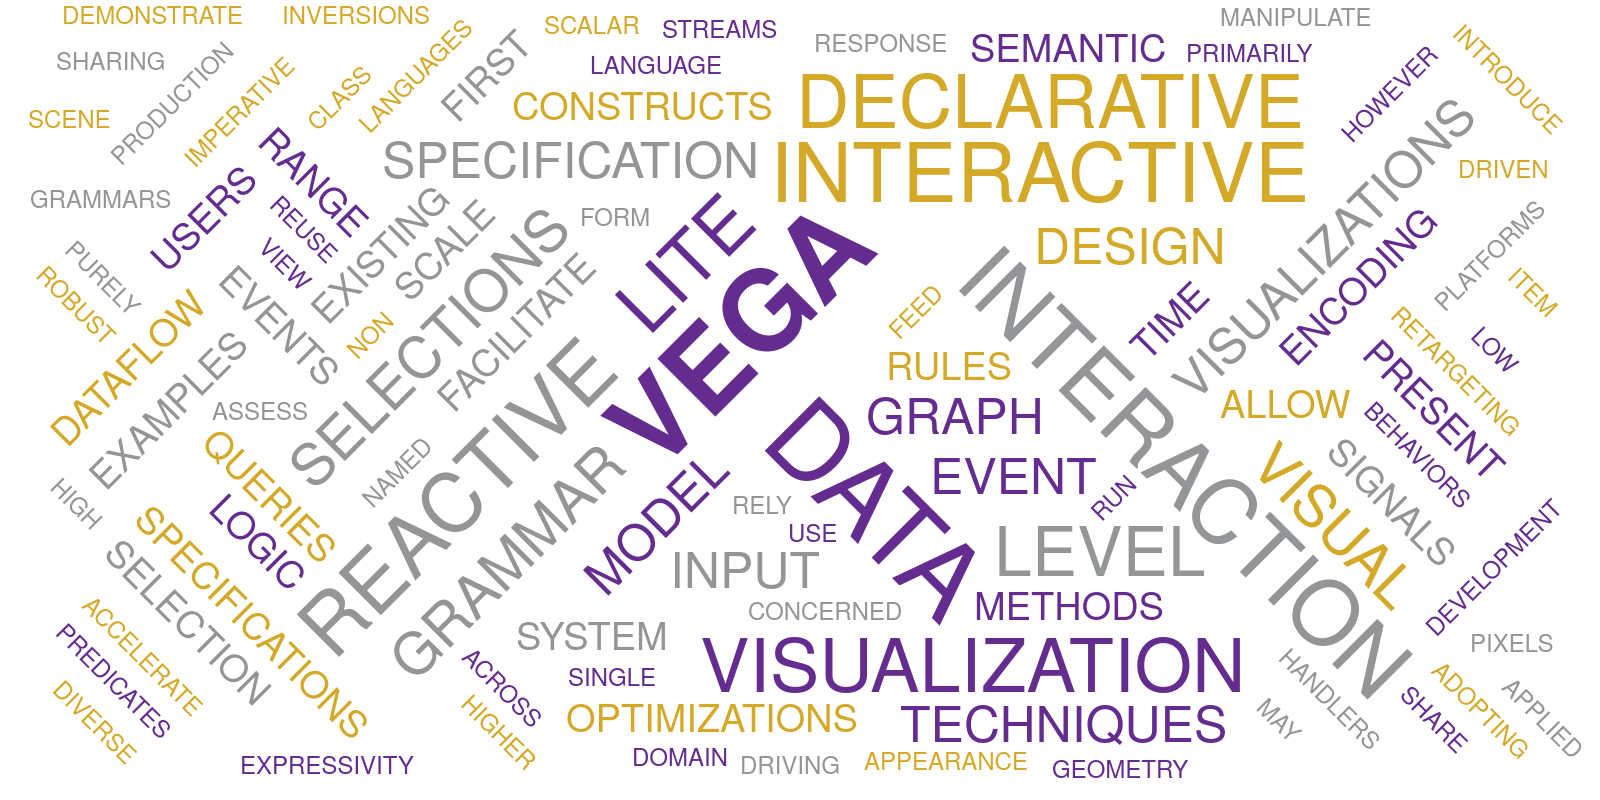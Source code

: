 {
  "$schema": "https://vega.github.io/schema/vega/v3.0.json",
  "name": "wordcloud",
  "width": 800,
  "height": 400,
  "padding": 0,

  "data": [
    {
      "name": "table",
      "values": [
        "Declarative visualization grammars can accelerate development, facilitate retargeting across platforms, and allow language-level optimizations. However, existing declarative visualization languages are primarily concerned with visual encoding, and rely on imperative event handlers for interactive behaviors. In response, we introduce a model of declarative interaction design for data visualizations. Adopting methods from reactive programming, we model low-level events as composable data streams from which we form higher-level semantic signals. Signals feed predicates and scale inversions, which allow us to generalize interactive selections at the level of item geometry (pixels) into interactive queries over the data domain. Production rules then use these queries to manipulate the visualization’s appearance. To facilitate reuse and sharing, these constructs can be encapsulated as named interactors: standalone, purely declarative specifications of interaction techniques. We assess our model’s feasibility and expressivity by instantiating it with extensions to the Vega visualization grammar. Through a diverse range of examples, we demonstrate coverage over an established taxonomy of visualization interaction techniques.",
        "We present Reactive Vega, a system architecture that provides the first robust and comprehensive treatment of declarative visual and interaction design for data visualization. Starting from a single declarative specification, Reactive Vega constructs a dataflow graph in which input data, scene graph elements, and interaction events are all treated as first-class streaming data sources. To support expressive interactive visualizations that may involve time-varying scalar, relational, or hierarchical data, Reactive Vega’s dataflow graph can dynamically re-write itself at runtime by extending or pruning branches in a data-driven fashion. We discuss both compile- and run-time optimizations applied within Reactive Vega, and share the results of benchmark studies that indicate superior interactive performance to both D3 and the original, non-reactive Vega system.",
        "We present Vega-Lite, a high-level grammar that enables rapid specification of interactive data visualizations. Vega-Lite combines a traditional grammar of graphics, providing visual encoding rules and a composition algebra for layered and multi-view displays, with a novel grammar of interaction. Users specify interactive semantics by composing selections. In Vega-Lite, a selection is an abstraction that defines input event processing, points of interest, and a predicate function for inclusion testing. Selections parameterize visual encodings by serving as input data, defining scale extents, or by driving conditional logic. The Vega-Lite compiler automatically synthesizes requisite data flow and event handling logic, which users can override for further customization. In contrast to existing reactive specifications, Vega-Lite selections decompose an interaction design into concise, enumerable semantic units. We evaluate Vega-Lite through a range of examples, demonstrating succinct specification of both customized interaction methods and common techniques such as panning, zooming, and linked selection."
      ],
      "transform": [
        {
          "type": "countpattern",
          "field": "data",
          "case": "upper",
          "pattern": "[\\w']{3,}",
          "stopwords": "(i|me|my|myself|we|us|our|ours|ourselves|you|your|yours|yourself|yourselves|he|him|his|himself|she|her|hers|herself|it|its|itself|they|them|their|theirs|themselves|what|which|who|whom|whose|this|that|these|those|am|is|are|was|were|be|been|being|have|has|had|having|do|does|did|doing|will|would|should|can|could|ought|i'm|you're|he's|she's|it's|we're|they're|i've|you've|we've|they've|i'd|you'd|he'd|she'd|we'd|they'd|i'll|you'll|he'll|she'll|we'll|they'll|isn't|aren't|wasn't|weren't|hasn't|haven't|hadn't|doesn't|don't|didn't|won't|wouldn't|shan't|shouldn't|can't|cannot|couldn't|mustn't|let's|that's|who's|what's|here's|there's|when's|where's|why's|how's|a|an|the|and|but|if|or|because|as|until|while|of|at|by|for|with|about|against|between|into|through|during|before|after|above|below|to|from|up|upon|down|in|out|on|off|over|under|again|further|then|once|here|there|when|where|why|how|all|any|both|each|few|more|most|other|some|such|no|nor|not|only|own|same|so|than|too|very|say|says|said|shall)"
        },
        {
          "type": "formula", "as": "angle",
          "expr": "[-45, 0, 45][~~(random() * 3)]"
        },
        {
          "type": "formula", "as": "weight",
          "expr": "if(datum.text=='VEGA', 600, 300)"
        }
      ]
    }
  ],

  "scales": [
    {
      "name": "color",
      "type": "ordinal",
      "range": ["#d5a928", "#652c90", "#939597"]
    }
  ],

  "marks": [
    {
      "type": "text",
      "from": {"data": "table"},
      "encode": {
        "enter": {
          "text": {"field": "text"},
          "align": {"value": "center"},
          "baseline": {"value": "alphabetic"},
          "fill": {"scale": "color", "field": "text"}
        },
        "update": {
          "fillOpacity": {"value": 1}
        },
        "hover": {
          "fillOpacity": {"value": 0.5}
        }
      },
      "transform": [
        {
          "type": "wordcloud",
          "size": [800, 400],
          "text": {"field": "text"},
          "rotate": {"field": "datum.angle"},
          "font": "Helvetica Neue",
          "fontSize": {"field": "datum.count"},
          "fontWeight": {"field": "datum.weight"},
          "fontSizeRange": [12, 56],
          "padding": 2
        }
      ]
    }
  ]
}